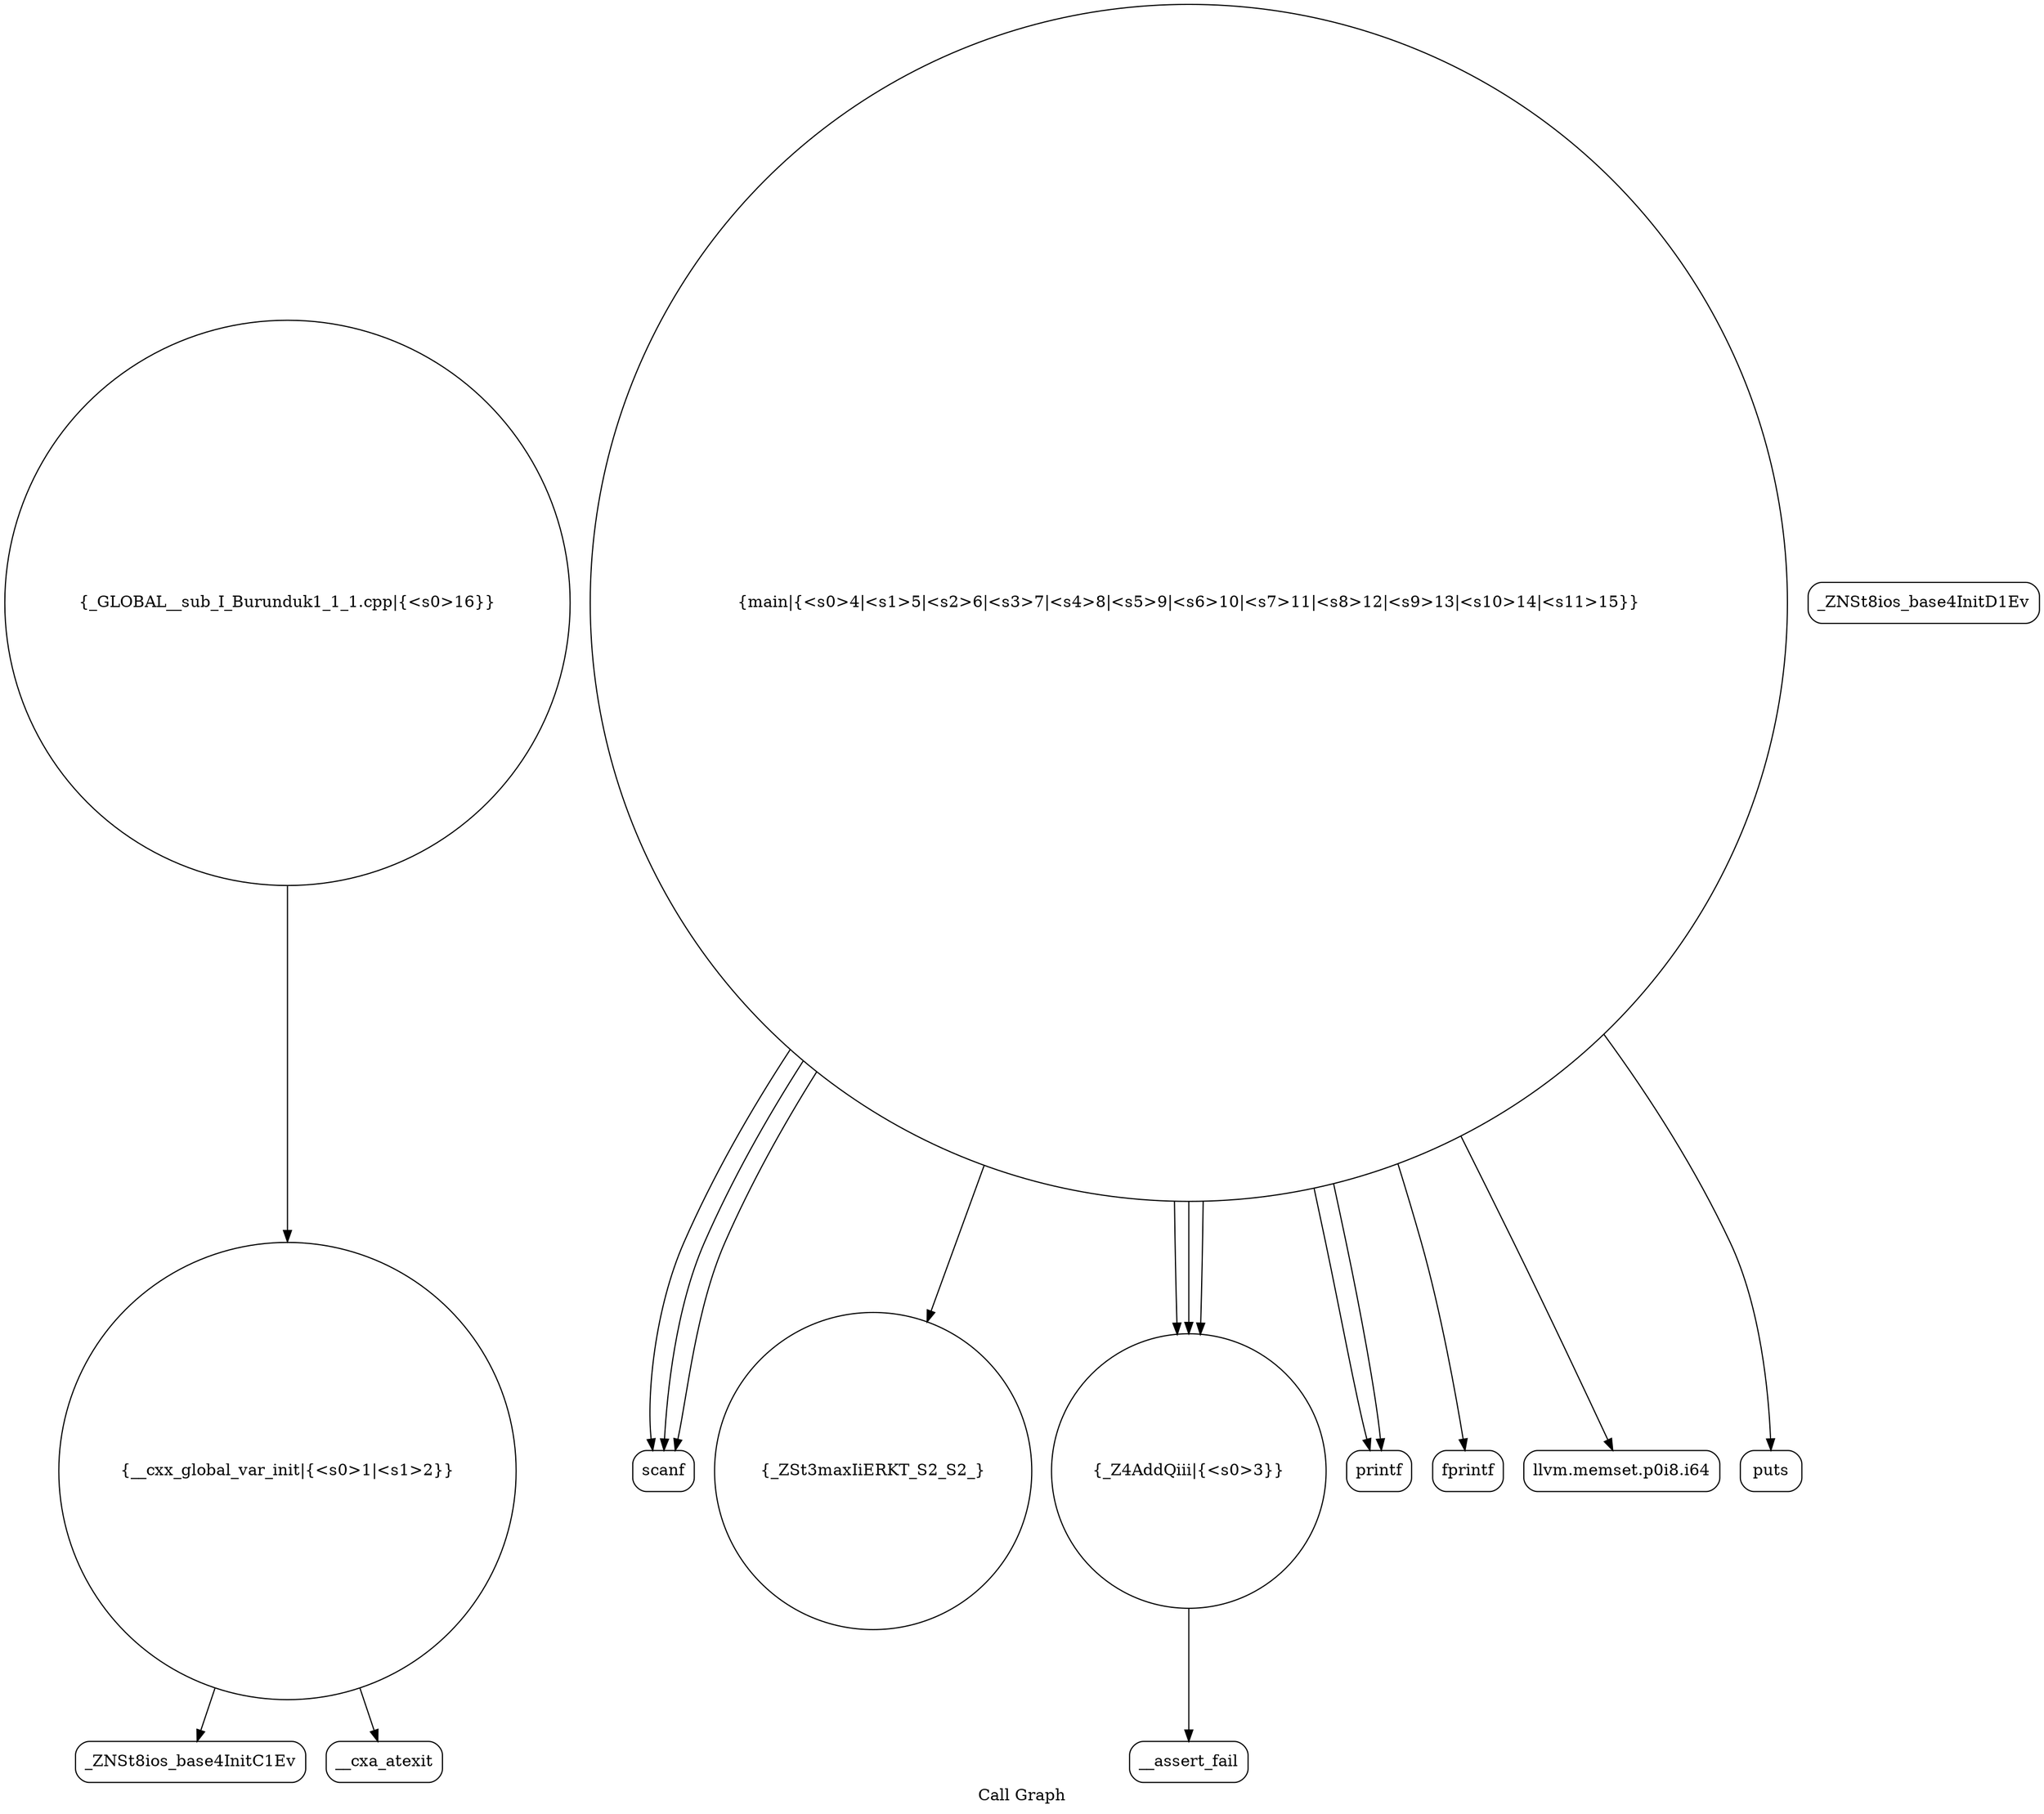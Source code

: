 digraph "Call Graph" {
	label="Call Graph";

	Node0x55ddaf340280 [shape=record,shape=circle,label="{__cxx_global_var_init|{<s0>1|<s1>2}}"];
	Node0x55ddaf340280:s0 -> Node0x55ddaf340710[color=black];
	Node0x55ddaf340280:s1 -> Node0x55ddaf340810[color=black];
	Node0x55ddaf340a10 [shape=record,shape=Mrecord,label="{scanf}"];
	Node0x55ddaf340790 [shape=record,shape=Mrecord,label="{_ZNSt8ios_base4InitD1Ev}"];
	Node0x55ddaf340b10 [shape=record,shape=circle,label="{_ZSt3maxIiERKT_S2_S2_}"];
	Node0x55ddaf340890 [shape=record,shape=circle,label="{_Z4AddQiii|{<s0>3}}"];
	Node0x55ddaf340890:s0 -> Node0x55ddaf340910[color=black];
	Node0x55ddaf340c10 [shape=record,shape=Mrecord,label="{printf}"];
	Node0x55ddaf340990 [shape=record,shape=circle,label="{main|{<s0>4|<s1>5|<s2>6|<s3>7|<s4>8|<s5>9|<s6>10|<s7>11|<s8>12|<s9>13|<s10>14|<s11>15}}"];
	Node0x55ddaf340990:s0 -> Node0x55ddaf340a10[color=black];
	Node0x55ddaf340990:s1 -> Node0x55ddaf340a90[color=black];
	Node0x55ddaf340990:s2 -> Node0x55ddaf340a10[color=black];
	Node0x55ddaf340990:s3 -> Node0x55ddaf340a10[color=black];
	Node0x55ddaf340990:s4 -> Node0x55ddaf340b10[color=black];
	Node0x55ddaf340990:s5 -> Node0x55ddaf340b90[color=black];
	Node0x55ddaf340990:s6 -> Node0x55ddaf340890[color=black];
	Node0x55ddaf340990:s7 -> Node0x55ddaf340890[color=black];
	Node0x55ddaf340990:s8 -> Node0x55ddaf340890[color=black];
	Node0x55ddaf340990:s9 -> Node0x55ddaf340c10[color=black];
	Node0x55ddaf340990:s10 -> Node0x55ddaf340c90[color=black];
	Node0x55ddaf340990:s11 -> Node0x55ddaf340c10[color=black];
	Node0x55ddaf340d10 [shape=record,shape=circle,label="{_GLOBAL__sub_I_Burunduk1_1_1.cpp|{<s0>16}}"];
	Node0x55ddaf340d10:s0 -> Node0x55ddaf340280[color=black];
	Node0x55ddaf340710 [shape=record,shape=Mrecord,label="{_ZNSt8ios_base4InitC1Ev}"];
	Node0x55ddaf340a90 [shape=record,shape=Mrecord,label="{fprintf}"];
	Node0x55ddaf340810 [shape=record,shape=Mrecord,label="{__cxa_atexit}"];
	Node0x55ddaf340b90 [shape=record,shape=Mrecord,label="{llvm.memset.p0i8.i64}"];
	Node0x55ddaf340910 [shape=record,shape=Mrecord,label="{__assert_fail}"];
	Node0x55ddaf340c90 [shape=record,shape=Mrecord,label="{puts}"];
}
